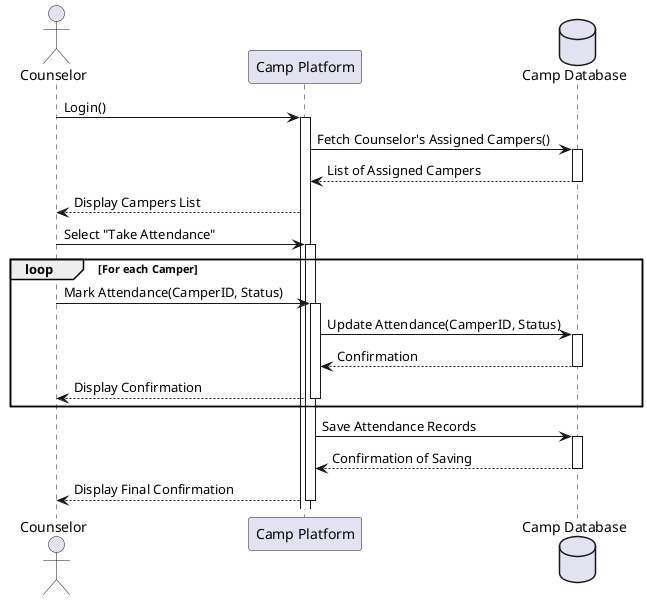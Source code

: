 @startuml
actor Counselor
participant "Camp Platform" as Platform
database "Camp Database" as DB

Counselor -> Platform : Login()
activate Platform

Platform -> DB : Fetch Counselor's Assigned Campers()
activate DB
DB --> Platform : List of Assigned Campers
deactivate DB

Platform --> Counselor : Display Campers List
Counselor -> Platform : Select "Take Attendance"
activate Platform

loop For each Camper
    Counselor -> Platform : Mark Attendance(CamperID, Status)
    activate Platform
    Platform -> DB : Update Attendance(CamperID, Status)
    activate DB
    DB --> Platform : Confirmation
    deactivate DB
    Platform --> Counselor : Display Confirmation
    deactivate Platform
end

Platform -> DB : Save Attendance Records
activate DB
DB --> Platform : Confirmation of Saving
deactivate DB

Platform --> Counselor : Display Final Confirmation
deactivate Platform
@enduml
